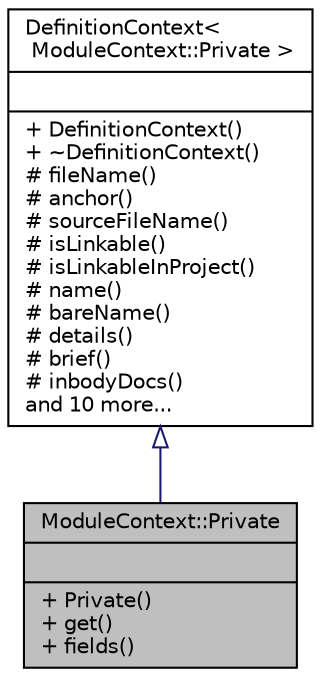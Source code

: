 digraph "ModuleContext::Private"
{
 // LATEX_PDF_SIZE
  edge [fontname="Helvetica",fontsize="10",labelfontname="Helvetica",labelfontsize="10"];
  node [fontname="Helvetica",fontsize="10",shape=record];
  Node1 [label="{ModuleContext::Private\n||+ Private()\l+ get()\l+ fields()\l}",height=0.2,width=0.4,color="black", fillcolor="grey75", style="filled", fontcolor="black",tooltip=" "];
  Node2 -> Node1 [dir="back",color="midnightblue",fontsize="10",style="solid",arrowtail="onormal",fontname="Helvetica"];
  Node2 [label="{DefinitionContext\<\l ModuleContext::Private \>\n||+ DefinitionContext()\l+ ~DefinitionContext()\l# fileName()\l# anchor()\l# sourceFileName()\l# isLinkable()\l# isLinkableInProject()\l# name()\l# bareName()\l# details()\l# brief()\l# inbodyDocs()\land 10 more...\l}",height=0.2,width=0.4,color="black", fillcolor="white", style="filled",URL="$classDefinitionContext.html",tooltip=" "];
}
